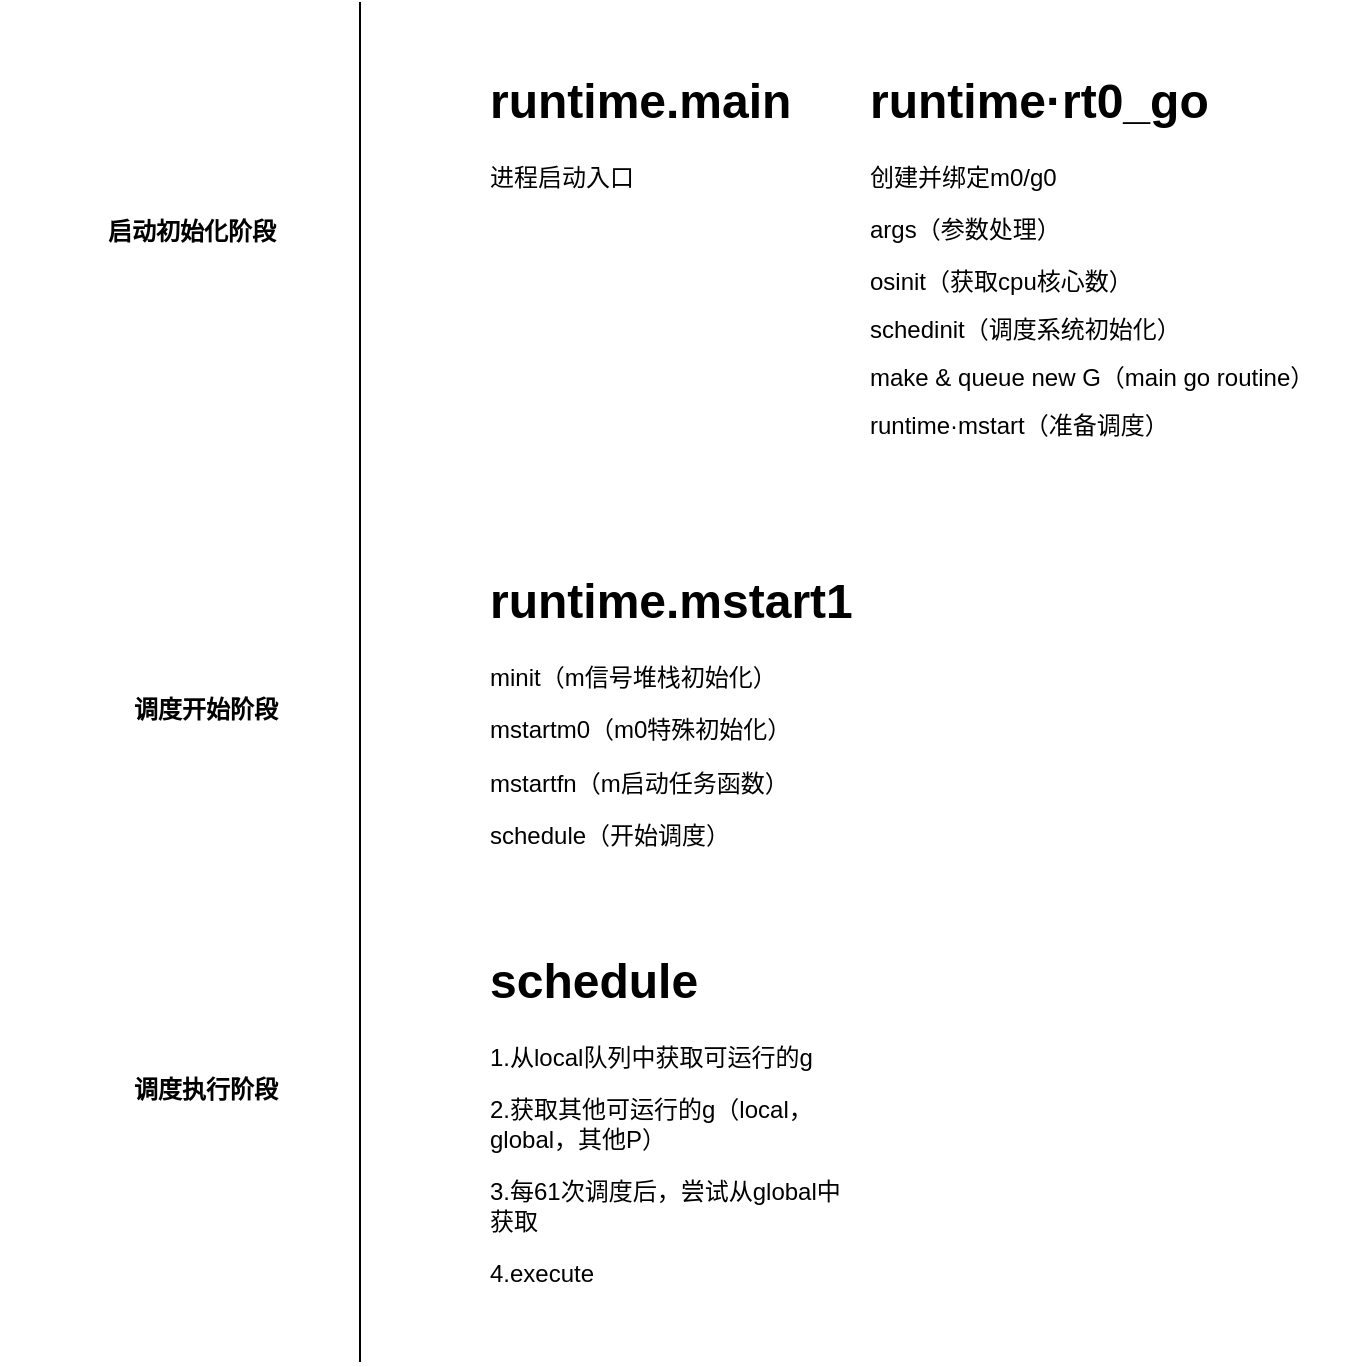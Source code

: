<mxfile version="11.0.2" type="github"><diagram id="WuKhv4aAdH0ad2OwptX6" name="how to start"><mxGraphModel dx="746" dy="566" grid="1" gridSize="10" guides="1" tooltips="1" connect="1" arrows="1" fold="1" page="1" pageScale="1" pageWidth="1169" pageHeight="827" math="0" shadow="0"><root><mxCell id="0"/><mxCell id="1" parent="0"/><mxCell id="zFBfFHQ2lZ5l5w8NrosC-9" value="&lt;h1&gt;&lt;span style=&quot;text-align: center&quot;&gt;&lt;font style=&quot;font-size: 24px&quot;&gt;runtime.main&lt;/font&gt;&lt;/span&gt;&lt;br&gt;&lt;/h1&gt;&lt;p&gt;进程启动入口&lt;/p&gt;" style="text;html=1;strokeColor=none;fillColor=none;spacing=5;spacingTop=-20;whiteSpace=wrap;overflow=hidden;rounded=0;" vertex="1" parent="1"><mxGeometry x="300" y="70" width="190" height="120" as="geometry"/></mxCell><mxCell id="zFBfFHQ2lZ5l5w8NrosC-10" value="&lt;h1&gt;runtime·rt0_go&lt;/h1&gt;&lt;p&gt;创建并绑定m0/g0&lt;/p&gt;&lt;p&gt;args（参数处理）&lt;/p&gt;&lt;p style=&quot;line-height: 100%&quot;&gt;osinit（获取cpu核心数）&lt;br&gt;&lt;/p&gt;&lt;p style=&quot;line-height: 100%&quot;&gt;schedinit（调度系统初始化）&lt;br&gt;&lt;/p&gt;&lt;p style=&quot;line-height: 100%&quot;&gt;make &amp;amp; queue new G（main go routine）&lt;br&gt;&lt;/p&gt;&lt;p style=&quot;line-height: 100%&quot;&gt;runtime·mstart（准备调度）&lt;br&gt;&lt;/p&gt;&lt;p style=&quot;line-height: 100%&quot;&gt;&lt;br&gt;&lt;/p&gt;" style="text;html=1;strokeColor=none;fillColor=none;spacing=5;spacingTop=-20;whiteSpace=wrap;overflow=hidden;rounded=0;" vertex="1" parent="1"><mxGeometry x="490" y="70" width="250" height="190" as="geometry"/></mxCell><mxCell id="zFBfFHQ2lZ5l5w8NrosC-12" value="&lt;b&gt;启动初始化阶段&lt;/b&gt;" style="text;html=1;strokeColor=none;fillColor=none;align=right;verticalAlign=middle;whiteSpace=wrap;rounded=0;" vertex="1" parent="1"><mxGeometry x="60" y="142.5" width="140" height="25" as="geometry"/></mxCell><mxCell id="zFBfFHQ2lZ5l5w8NrosC-13" value="" style="endArrow=none;html=1;" edge="1" parent="1"><mxGeometry width="50" height="50" relative="1" as="geometry"><mxPoint x="240" y="720" as="sourcePoint"/><mxPoint x="240" y="40" as="targetPoint"/></mxGeometry></mxCell><mxCell id="zFBfFHQ2lZ5l5w8NrosC-14" value="&lt;h1&gt;&lt;span style=&quot;text-align: right ; white-space: nowrap&quot;&gt;&lt;font style=&quot;font-size: 24px&quot;&gt;runtime.mstart1&lt;/font&gt;&lt;/span&gt;&lt;br&gt;&lt;/h1&gt;&lt;p&gt;minit（m信号堆栈初始化）&lt;/p&gt;&lt;p&gt;mstartm0（m0特殊初始化）&lt;/p&gt;&lt;p&gt;mstartfn（m启动任务函数）&lt;/p&gt;&lt;p&gt;schedule（开始调度）&lt;/p&gt;" style="text;html=1;strokeColor=none;fillColor=none;spacing=5;spacingTop=-20;whiteSpace=wrap;overflow=hidden;rounded=0;" vertex="1" parent="1"><mxGeometry x="300" y="320" width="190" height="150" as="geometry"/></mxCell><mxCell id="zFBfFHQ2lZ5l5w8NrosC-15" value="&lt;b&gt;调度开始阶段&lt;/b&gt;&lt;br&gt;" style="text;html=1;align=right;" vertex="1" parent="1"><mxGeometry x="90" y="380" width="110" height="30" as="geometry"/></mxCell><mxCell id="zFBfFHQ2lZ5l5w8NrosC-16" value="&lt;b&gt;调度执行阶段&lt;/b&gt;" style="text;html=1;align=right;" vertex="1" parent="1"><mxGeometry x="90" y="570" width="110" height="30" as="geometry"/></mxCell><mxCell id="zFBfFHQ2lZ5l5w8NrosC-17" value="&lt;h1&gt;&lt;span style=&quot;white-space: nowrap&quot;&gt;schedule&lt;/span&gt;&lt;/h1&gt;&lt;p&gt;1.从local队列中获取可运行的g&lt;/p&gt;&lt;p&gt;2.获取其他可运行的g（local，global，其他P）&lt;/p&gt;&lt;p&gt;3.每61次调度后，尝试从global中获取&lt;/p&gt;&lt;p&gt;4.execute&lt;/p&gt;" style="text;html=1;strokeColor=none;fillColor=none;spacing=5;spacingTop=-20;whiteSpace=wrap;overflow=hidden;rounded=0;align=left;" vertex="1" parent="1"><mxGeometry x="300" y="510" width="190" height="180" as="geometry"/></mxCell></root></mxGraphModel></diagram></mxfile>